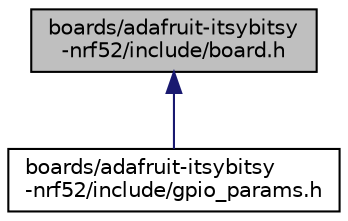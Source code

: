digraph "boards/adafruit-itsybitsy-nrf52/include/board.h"
{
 // LATEX_PDF_SIZE
  edge [fontname="Helvetica",fontsize="10",labelfontname="Helvetica",labelfontsize="10"];
  node [fontname="Helvetica",fontsize="10",shape=record];
  Node1 [label="boards/adafruit-itsybitsy\l-nrf52/include/board.h",height=0.2,width=0.4,color="black", fillcolor="grey75", style="filled", fontcolor="black",tooltip="Board specific configuration for Adafruit ItsyBitsy nRF52840."];
  Node1 -> Node2 [dir="back",color="midnightblue",fontsize="10",style="solid",fontname="Helvetica"];
  Node2 [label="boards/adafruit-itsybitsy\l-nrf52/include/gpio_params.h",height=0.2,width=0.4,color="black", fillcolor="white", style="filled",URL="$adafruit-itsybitsy-nrf52_2include_2gpio__params_8h.html",tooltip="Configuration of SAUL mapped GPIO pins for the Adafruit ItsyBitsy nRF52840."];
}
